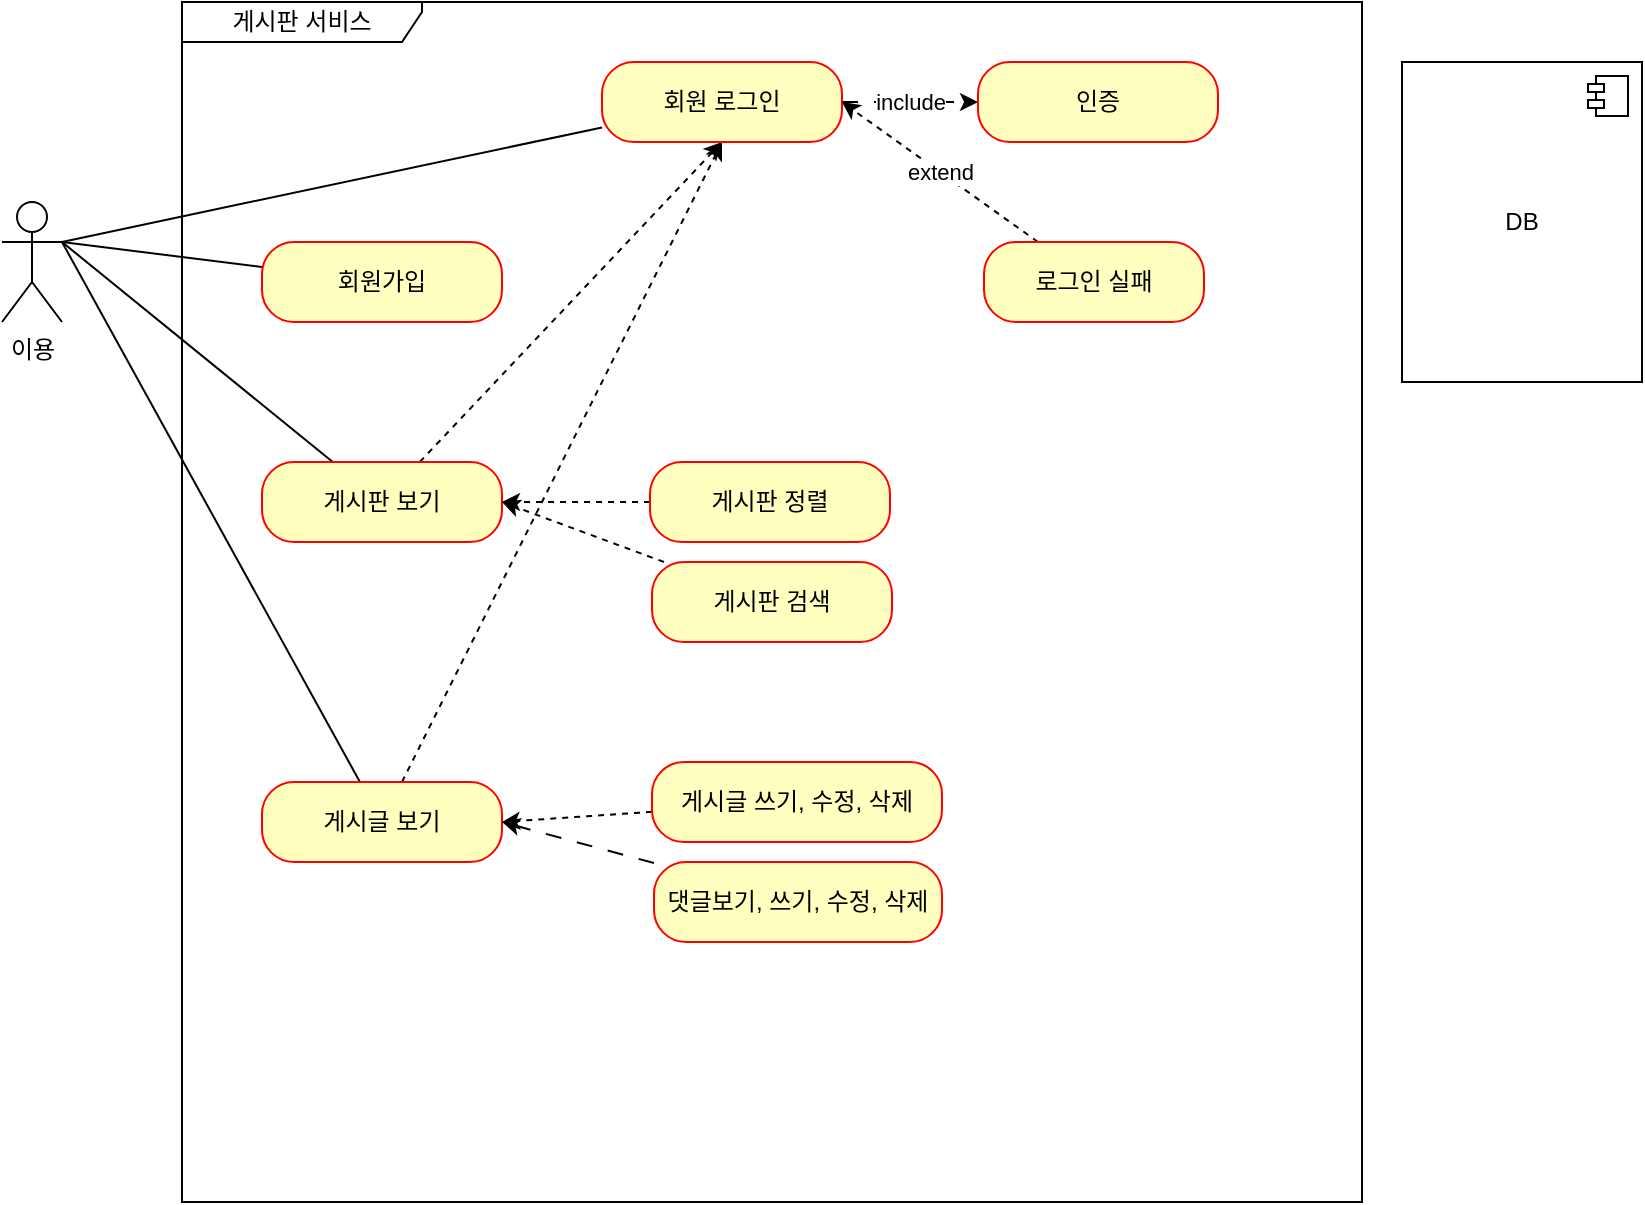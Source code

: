 <mxfile version="21.0.6" type="github">
  <diagram name="페이지-1" id="CV8ElrzNwlyRYN0EQU3e">
    <mxGraphModel dx="1050" dy="541" grid="1" gridSize="10" guides="1" tooltips="1" connect="1" arrows="1" fold="1" page="1" pageScale="1" pageWidth="827" pageHeight="1169" background="#ffffff" math="0" shadow="0">
      <root>
        <mxCell id="0" />
        <mxCell id="1" parent="0" />
        <mxCell id="_tzYyO4BMm2gQtLGPS1A-1" value="이용" style="shape=umlActor;verticalLabelPosition=bottom;verticalAlign=top;html=1;" vertex="1" parent="1">
          <mxGeometry x="30" y="140" width="30" height="60" as="geometry" />
        </mxCell>
        <mxCell id="_tzYyO4BMm2gQtLGPS1A-3" value="게시판 서비스" style="shape=umlFrame;whiteSpace=wrap;html=1;pointerEvents=0;width=120;height=20;" vertex="1" parent="1">
          <mxGeometry x="120" y="40" width="590" height="600" as="geometry" />
        </mxCell>
        <mxCell id="_tzYyO4BMm2gQtLGPS1A-16" style="rounded=0;orthogonalLoop=1;jettySize=auto;html=1;strokeColor=default;startArrow=none;startFill=0;verticalAlign=middle;endArrow=none;endFill=0;" edge="1" parent="1" source="_tzYyO4BMm2gQtLGPS1A-4">
          <mxGeometry relative="1" as="geometry">
            <mxPoint x="60" y="160" as="targetPoint" />
          </mxGeometry>
        </mxCell>
        <mxCell id="_tzYyO4BMm2gQtLGPS1A-4" value="회원가입" style="rounded=1;whiteSpace=wrap;html=1;arcSize=40;fontColor=#000000;fillColor=#ffffc0;strokeColor=#ff0000;" vertex="1" parent="1">
          <mxGeometry x="160" y="160" width="120" height="40" as="geometry" />
        </mxCell>
        <mxCell id="_tzYyO4BMm2gQtLGPS1A-20" style="rounded=0;orthogonalLoop=1;jettySize=auto;html=1;endArrow=none;endFill=0;" edge="1" parent="1" source="_tzYyO4BMm2gQtLGPS1A-6">
          <mxGeometry relative="1" as="geometry">
            <mxPoint x="60" y="160" as="targetPoint" />
          </mxGeometry>
        </mxCell>
        <mxCell id="_tzYyO4BMm2gQtLGPS1A-30" style="rounded=0;orthogonalLoop=1;jettySize=auto;html=1;entryX=0.5;entryY=1;entryDx=0;entryDy=0;dashed=1;" edge="1" parent="1" source="_tzYyO4BMm2gQtLGPS1A-6" target="_tzYyO4BMm2gQtLGPS1A-8">
          <mxGeometry relative="1" as="geometry" />
        </mxCell>
        <mxCell id="_tzYyO4BMm2gQtLGPS1A-6" value="게시판 보기" style="rounded=1;whiteSpace=wrap;html=1;arcSize=40;fontColor=#000000;fillColor=#ffffc0;strokeColor=#ff0000;" vertex="1" parent="1">
          <mxGeometry x="160" y="270" width="120" height="40" as="geometry" />
        </mxCell>
        <mxCell id="_tzYyO4BMm2gQtLGPS1A-21" style="rounded=0;orthogonalLoop=1;jettySize=auto;html=1;endArrow=none;endFill=0;" edge="1" parent="1" source="_tzYyO4BMm2gQtLGPS1A-7">
          <mxGeometry relative="1" as="geometry">
            <mxPoint x="60" y="160" as="targetPoint" />
          </mxGeometry>
        </mxCell>
        <mxCell id="_tzYyO4BMm2gQtLGPS1A-31" style="rounded=0;orthogonalLoop=1;jettySize=auto;html=1;dashed=1;" edge="1" parent="1" source="_tzYyO4BMm2gQtLGPS1A-7">
          <mxGeometry relative="1" as="geometry">
            <mxPoint x="390" y="110" as="targetPoint" />
          </mxGeometry>
        </mxCell>
        <mxCell id="_tzYyO4BMm2gQtLGPS1A-7" value="게시글 보기" style="rounded=1;whiteSpace=wrap;html=1;arcSize=40;fontColor=#000000;fillColor=#ffffc0;strokeColor=#ff0000;" vertex="1" parent="1">
          <mxGeometry x="160" y="430" width="120" height="40" as="geometry" />
        </mxCell>
        <mxCell id="_tzYyO4BMm2gQtLGPS1A-18" style="rounded=0;orthogonalLoop=1;jettySize=auto;html=1;exitX=0;exitY=0.5;exitDx=0;exitDy=0;strokeColor=none;" edge="1" parent="1" source="_tzYyO4BMm2gQtLGPS1A-8">
          <mxGeometry relative="1" as="geometry">
            <mxPoint x="60" y="160" as="targetPoint" />
          </mxGeometry>
        </mxCell>
        <mxCell id="_tzYyO4BMm2gQtLGPS1A-19" style="rounded=0;orthogonalLoop=1;jettySize=auto;html=1;entryX=1;entryY=0.333;entryDx=0;entryDy=0;entryPerimeter=0;endArrow=none;endFill=0;" edge="1" parent="1" source="_tzYyO4BMm2gQtLGPS1A-8" target="_tzYyO4BMm2gQtLGPS1A-1">
          <mxGeometry relative="1" as="geometry" />
        </mxCell>
        <mxCell id="_tzYyO4BMm2gQtLGPS1A-27" value="include" style="edgeStyle=orthogonalEdgeStyle;rounded=0;orthogonalLoop=1;jettySize=auto;html=1;entryX=0;entryY=0.5;entryDx=0;entryDy=0;dashed=1;dashPattern=8 8;align=center;labelBackgroundColor=default;fontColor=default;labelPosition=center;verticalLabelPosition=middle;verticalAlign=middle;" edge="1" parent="1" source="_tzYyO4BMm2gQtLGPS1A-8" target="_tzYyO4BMm2gQtLGPS1A-10">
          <mxGeometry relative="1" as="geometry" />
        </mxCell>
        <mxCell id="_tzYyO4BMm2gQtLGPS1A-8" value="회원 로그인" style="rounded=1;whiteSpace=wrap;html=1;arcSize=40;fontColor=#000000;fillColor=#ffffc0;strokeColor=#ff0000;" vertex="1" parent="1">
          <mxGeometry x="330" y="70" width="120" height="40" as="geometry" />
        </mxCell>
        <mxCell id="_tzYyO4BMm2gQtLGPS1A-10" value="인증" style="rounded=1;whiteSpace=wrap;html=1;arcSize=40;fontColor=#000000;fillColor=#ffffc0;strokeColor=#ff0000;" vertex="1" parent="1">
          <mxGeometry x="518" y="70" width="120" height="40" as="geometry" />
        </mxCell>
        <mxCell id="_tzYyO4BMm2gQtLGPS1A-29" value="extend" style="rounded=0;orthogonalLoop=1;jettySize=auto;html=1;entryX=1;entryY=0.5;entryDx=0;entryDy=0;endArrow=classic;endFill=1;dashed=1;align=center;" edge="1" parent="1" source="_tzYyO4BMm2gQtLGPS1A-11" target="_tzYyO4BMm2gQtLGPS1A-8">
          <mxGeometry relative="1" as="geometry" />
        </mxCell>
        <mxCell id="_tzYyO4BMm2gQtLGPS1A-11" value="로그인 실패" style="rounded=1;whiteSpace=wrap;html=1;arcSize=40;fontColor=#000000;fillColor=#ffffc0;strokeColor=#ff0000;" vertex="1" parent="1">
          <mxGeometry x="521" y="160" width="110" height="40" as="geometry" />
        </mxCell>
        <mxCell id="_tzYyO4BMm2gQtLGPS1A-32" value="" style="edgeStyle=orthogonalEdgeStyle;rounded=0;orthogonalLoop=1;jettySize=auto;html=1;dashed=1;" edge="1" parent="1" source="_tzYyO4BMm2gQtLGPS1A-12" target="_tzYyO4BMm2gQtLGPS1A-6">
          <mxGeometry relative="1" as="geometry" />
        </mxCell>
        <mxCell id="_tzYyO4BMm2gQtLGPS1A-12" value="게시판 정렬" style="rounded=1;whiteSpace=wrap;html=1;arcSize=40;fontColor=#000000;fillColor=#ffffc0;strokeColor=#ff0000;" vertex="1" parent="1">
          <mxGeometry x="354" y="270" width="120" height="40" as="geometry" />
        </mxCell>
        <mxCell id="_tzYyO4BMm2gQtLGPS1A-34" style="rounded=0;orthogonalLoop=1;jettySize=auto;html=1;dashed=1;" edge="1" parent="1" source="_tzYyO4BMm2gQtLGPS1A-13">
          <mxGeometry relative="1" as="geometry">
            <mxPoint x="280" y="290" as="targetPoint" />
          </mxGeometry>
        </mxCell>
        <mxCell id="_tzYyO4BMm2gQtLGPS1A-13" value="게시판 검색" style="rounded=1;whiteSpace=wrap;html=1;arcSize=40;fontColor=#000000;fillColor=#ffffc0;strokeColor=#ff0000;" vertex="1" parent="1">
          <mxGeometry x="355" y="320" width="120" height="40" as="geometry" />
        </mxCell>
        <mxCell id="_tzYyO4BMm2gQtLGPS1A-35" style="rounded=0;orthogonalLoop=1;jettySize=auto;html=1;entryX=1;entryY=0.5;entryDx=0;entryDy=0;dashed=1;" edge="1" parent="1" source="_tzYyO4BMm2gQtLGPS1A-14" target="_tzYyO4BMm2gQtLGPS1A-7">
          <mxGeometry relative="1" as="geometry" />
        </mxCell>
        <mxCell id="_tzYyO4BMm2gQtLGPS1A-14" value="게시글 쓰기, 수정, 삭제" style="rounded=1;whiteSpace=wrap;html=1;arcSize=40;fontColor=#000000;fillColor=#ffffc0;strokeColor=#ff0000;" vertex="1" parent="1">
          <mxGeometry x="355" y="420" width="145" height="40" as="geometry" />
        </mxCell>
        <mxCell id="_tzYyO4BMm2gQtLGPS1A-36" style="rounded=0;orthogonalLoop=1;jettySize=auto;html=1;dashed=1;dashPattern=8 8;" edge="1" parent="1" source="_tzYyO4BMm2gQtLGPS1A-15">
          <mxGeometry relative="1" as="geometry">
            <mxPoint x="280" y="450" as="targetPoint" />
          </mxGeometry>
        </mxCell>
        <mxCell id="_tzYyO4BMm2gQtLGPS1A-15" value="댓글보기, 쓰기, 수정, 삭제" style="rounded=1;whiteSpace=wrap;html=1;arcSize=40;fontColor=#000000;fillColor=#ffffc0;strokeColor=#ff0000;" vertex="1" parent="1">
          <mxGeometry x="356" y="470" width="144" height="40" as="geometry" />
        </mxCell>
        <mxCell id="_tzYyO4BMm2gQtLGPS1A-37" value="DB" style="html=1;dropTarget=0;whiteSpace=wrap;" vertex="1" parent="1">
          <mxGeometry x="730" y="70" width="120" height="160" as="geometry" />
        </mxCell>
        <mxCell id="_tzYyO4BMm2gQtLGPS1A-38" value="" style="shape=module;jettyWidth=8;jettyHeight=4;" vertex="1" parent="_tzYyO4BMm2gQtLGPS1A-37">
          <mxGeometry x="1" width="20" height="20" relative="1" as="geometry">
            <mxPoint x="-27" y="7" as="offset" />
          </mxGeometry>
        </mxCell>
      </root>
    </mxGraphModel>
  </diagram>
</mxfile>
